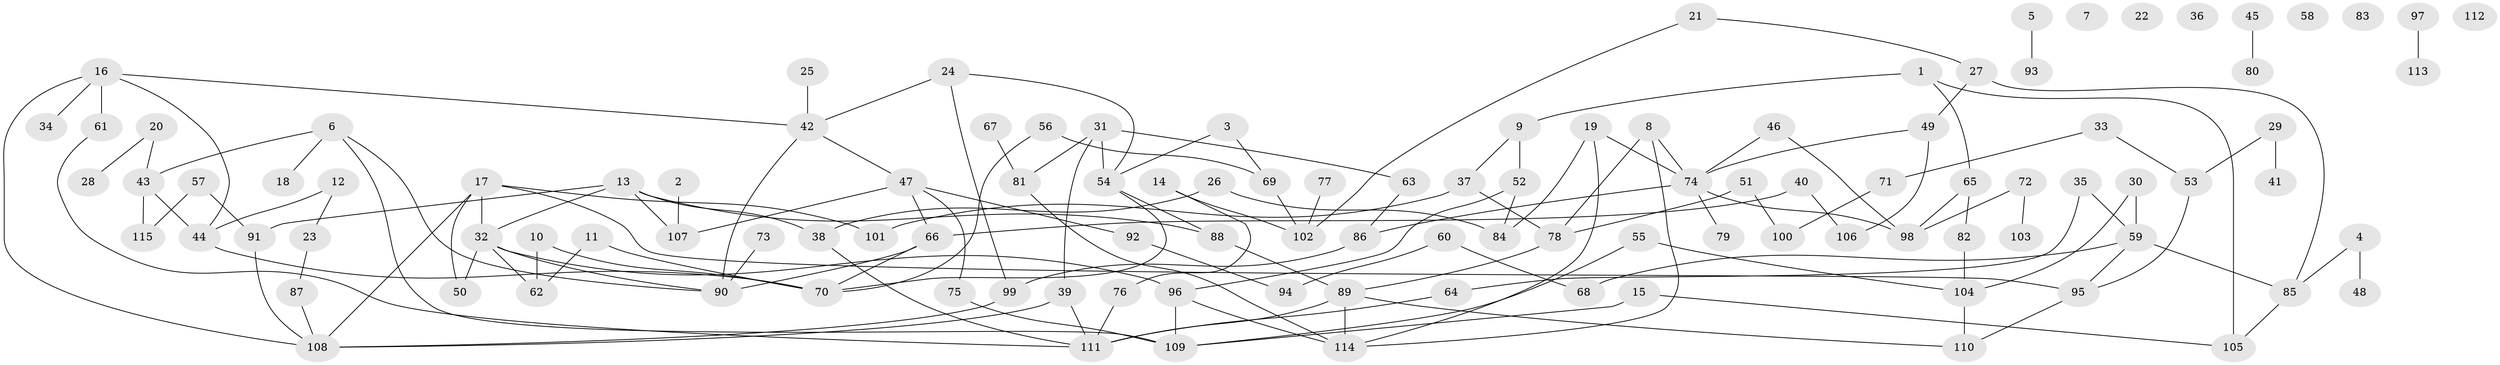 // coarse degree distribution, {4: 0.14102564102564102, 1: 0.14102564102564102, 3: 0.20512820512820512, 2: 0.24358974358974358, 0: 0.10256410256410256, 6: 0.07692307692307693, 8: 0.02564102564102564, 5: 0.038461538461538464, 9: 0.01282051282051282, 7: 0.01282051282051282}
// Generated by graph-tools (version 1.1) at 2025/41/03/06/25 10:41:23]
// undirected, 115 vertices, 151 edges
graph export_dot {
graph [start="1"]
  node [color=gray90,style=filled];
  1;
  2;
  3;
  4;
  5;
  6;
  7;
  8;
  9;
  10;
  11;
  12;
  13;
  14;
  15;
  16;
  17;
  18;
  19;
  20;
  21;
  22;
  23;
  24;
  25;
  26;
  27;
  28;
  29;
  30;
  31;
  32;
  33;
  34;
  35;
  36;
  37;
  38;
  39;
  40;
  41;
  42;
  43;
  44;
  45;
  46;
  47;
  48;
  49;
  50;
  51;
  52;
  53;
  54;
  55;
  56;
  57;
  58;
  59;
  60;
  61;
  62;
  63;
  64;
  65;
  66;
  67;
  68;
  69;
  70;
  71;
  72;
  73;
  74;
  75;
  76;
  77;
  78;
  79;
  80;
  81;
  82;
  83;
  84;
  85;
  86;
  87;
  88;
  89;
  90;
  91;
  92;
  93;
  94;
  95;
  96;
  97;
  98;
  99;
  100;
  101;
  102;
  103;
  104;
  105;
  106;
  107;
  108;
  109;
  110;
  111;
  112;
  113;
  114;
  115;
  1 -- 9;
  1 -- 65;
  1 -- 105;
  2 -- 107;
  3 -- 54;
  3 -- 69;
  4 -- 48;
  4 -- 85;
  5 -- 93;
  6 -- 18;
  6 -- 43;
  6 -- 90;
  6 -- 109;
  8 -- 74;
  8 -- 78;
  8 -- 114;
  9 -- 37;
  9 -- 52;
  10 -- 62;
  10 -- 70;
  11 -- 62;
  11 -- 70;
  12 -- 23;
  12 -- 44;
  13 -- 32;
  13 -- 38;
  13 -- 88;
  13 -- 91;
  13 -- 107;
  14 -- 76;
  14 -- 102;
  15 -- 105;
  15 -- 109;
  16 -- 34;
  16 -- 42;
  16 -- 44;
  16 -- 61;
  16 -- 108;
  17 -- 32;
  17 -- 50;
  17 -- 95;
  17 -- 101;
  17 -- 108;
  19 -- 74;
  19 -- 84;
  19 -- 114;
  20 -- 28;
  20 -- 43;
  21 -- 27;
  21 -- 102;
  23 -- 87;
  24 -- 42;
  24 -- 54;
  24 -- 99;
  25 -- 42;
  26 -- 38;
  26 -- 84;
  27 -- 49;
  27 -- 85;
  29 -- 41;
  29 -- 53;
  30 -- 59;
  30 -- 104;
  31 -- 39;
  31 -- 54;
  31 -- 63;
  31 -- 81;
  32 -- 50;
  32 -- 62;
  32 -- 90;
  32 -- 96;
  33 -- 53;
  33 -- 71;
  35 -- 59;
  35 -- 64;
  37 -- 78;
  37 -- 101;
  38 -- 111;
  39 -- 108;
  39 -- 111;
  40 -- 66;
  40 -- 106;
  42 -- 47;
  42 -- 90;
  43 -- 44;
  43 -- 115;
  44 -- 70;
  45 -- 80;
  46 -- 74;
  46 -- 98;
  47 -- 66;
  47 -- 75;
  47 -- 92;
  47 -- 107;
  49 -- 74;
  49 -- 106;
  51 -- 78;
  51 -- 100;
  52 -- 84;
  52 -- 96;
  53 -- 95;
  54 -- 70;
  54 -- 88;
  55 -- 104;
  55 -- 109;
  56 -- 69;
  56 -- 70;
  57 -- 91;
  57 -- 115;
  59 -- 68;
  59 -- 85;
  59 -- 95;
  60 -- 68;
  60 -- 94;
  61 -- 111;
  63 -- 86;
  64 -- 111;
  65 -- 82;
  65 -- 98;
  66 -- 70;
  66 -- 90;
  67 -- 81;
  69 -- 102;
  71 -- 100;
  72 -- 98;
  72 -- 103;
  73 -- 90;
  74 -- 79;
  74 -- 86;
  74 -- 98;
  75 -- 109;
  76 -- 111;
  77 -- 102;
  78 -- 89;
  81 -- 114;
  82 -- 104;
  85 -- 105;
  86 -- 99;
  87 -- 108;
  88 -- 89;
  89 -- 110;
  89 -- 111;
  89 -- 114;
  91 -- 108;
  92 -- 94;
  95 -- 110;
  96 -- 109;
  96 -- 114;
  97 -- 113;
  99 -- 108;
  104 -- 110;
}

